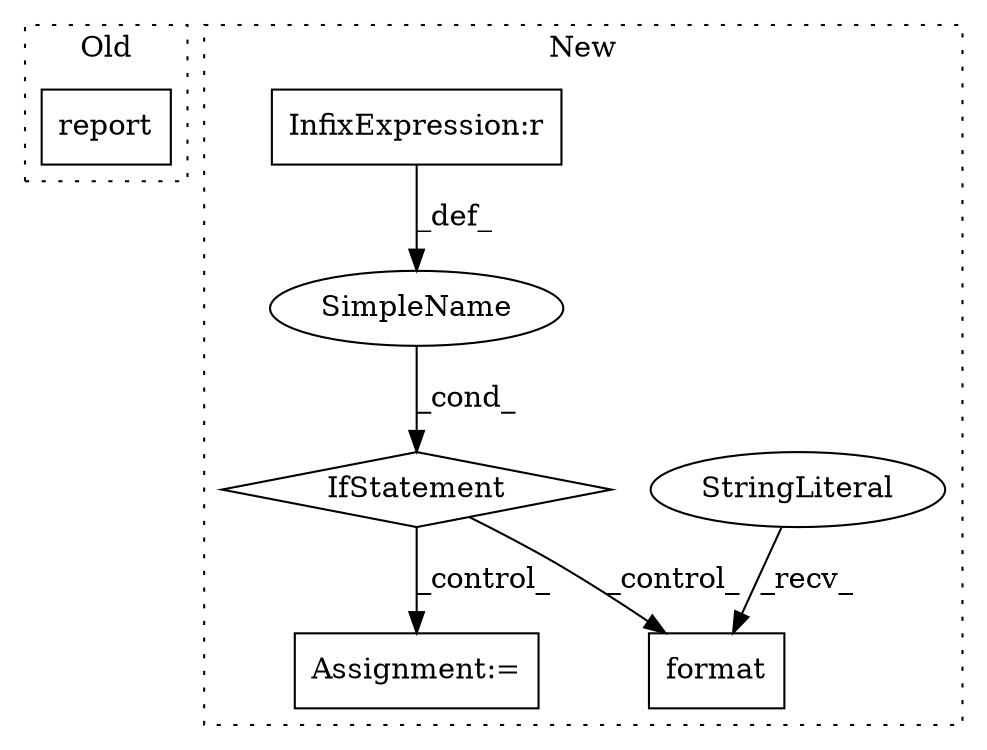 digraph G {
subgraph cluster0 {
1 [label="report" a="32" s="3778,3800" l="7,1" shape="box"];
label = "Old";
style="dotted";
}
subgraph cluster1 {
2 [label="format" a="32" s="4146,4173" l="7,1" shape="box"];
3 [label="StringLiteral" a="45" s="4079" l="66" shape="ellipse"];
4 [label="IfStatement" a="25" s="3831,3865" l="4,2" shape="diamond"];
5 [label="SimpleName" a="42" s="" l="" shape="ellipse"];
6 [label="InfixExpression:r" a="27" s="3861" l="3" shape="box"];
7 [label="Assignment:=" a="7" s="3996" l="1" shape="box"];
label = "New";
style="dotted";
}
3 -> 2 [label="_recv_"];
4 -> 2 [label="_control_"];
4 -> 7 [label="_control_"];
5 -> 4 [label="_cond_"];
6 -> 5 [label="_def_"];
}